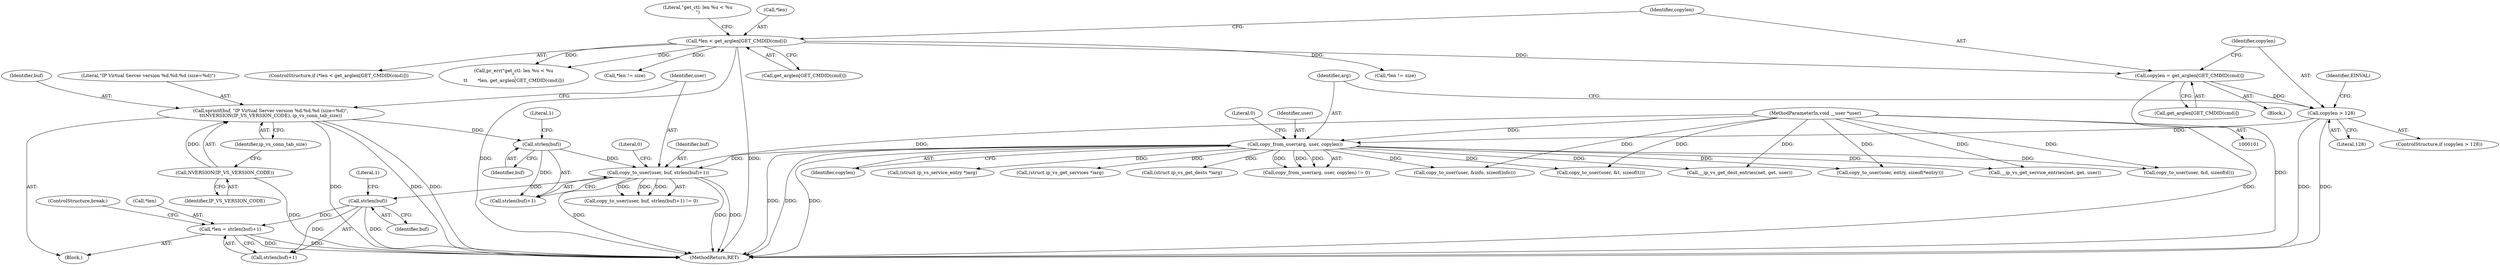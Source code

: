 digraph "0_linux_2d8a041b7bfe1097af21441cb77d6af95f4f4680@API" {
"1000339" [label="(Call,*len = strlen(buf)+1)"];
"1000343" [label="(Call,strlen(buf))"];
"1000325" [label="(Call,copy_to_user(user, buf, strlen(buf)+1))"];
"1000179" [label="(Call,copy_from_user(arg, user, copylen))"];
"1000104" [label="(MethodParameterIn,void __user *user)"];
"1000171" [label="(Call,copylen > 128)"];
"1000164" [label="(Call,copylen = get_arglen[GET_CMDID(cmd)])"];
"1000145" [label="(Call,*len < get_arglen[GET_CMDID(cmd)])"];
"1000329" [label="(Call,strlen(buf))"];
"1000317" [label="(Call,sprintf(buf, \"IP Virtual Server version %d.%d.%d (size=%d)\",\n\t\t\tNVERSION(IP_VS_VERSION_CODE), ip_vs_conn_tab_size))"];
"1000320" [label="(Call,NVERSION(IP_VS_VERSION_CODE))"];
"1000345" [label="(Literal,1)"];
"1000346" [label="(ControlStructure,break;)"];
"1000104" [label="(MethodParameterIn,void __user *user)"];
"1000153" [label="(Call,pr_err(\"get_ctl: len %u < %u\n\",\n\t\t       *len, get_arglen[GET_CMDID(cmd)]))"];
"1000342" [label="(Call,strlen(buf)+1)"];
"1000322" [label="(Identifier,ip_vs_conn_tab_size)"];
"1000340" [label="(Call,*len)"];
"1000330" [label="(Identifier,buf)"];
"1000476" [label="(Call,copy_to_user(user, entry, sizeof(*entry)))"];
"1000318" [label="(Identifier,buf)"];
"1000343" [label="(Call,strlen(buf))"];
"1000179" [label="(Call,copy_from_user(arg, user, copylen))"];
"1000148" [label="(Call,get_arglen[GET_CMDID(cmd)])"];
"1000172" [label="(Identifier,copylen)"];
"1000329" [label="(Call,strlen(buf))"];
"1000183" [label="(Literal,0)"];
"1000552" [label="(Call,copy_to_user(user, &t, sizeof(t)))"];
"1000317" [label="(Call,sprintf(buf, \"IP Virtual Server version %d.%d.%d (size=%d)\",\n\t\t\tNVERSION(IP_VS_VERSION_CODE), ip_vs_conn_tab_size))"];
"1000319" [label="(Literal,\"IP Virtual Server version %d.%d.%d (size=%d)\")"];
"1000326" [label="(Identifier,user)"];
"1000178" [label="(Call,copy_from_user(arg, user, copylen) != 0)"];
"1000145" [label="(Call,*len < get_arglen[GET_CMDID(cmd)])"];
"1000106" [label="(Block,)"];
"1000146" [label="(Call,*len)"];
"1000180" [label="(Identifier,arg)"];
"1000164" [label="(Call,copylen = get_arglen[GET_CMDID(cmd)])"];
"1000324" [label="(Call,copy_to_user(user, buf, strlen(buf)+1) != 0)"];
"1000171" [label="(Call,copylen > 128)"];
"1000325" [label="(Call,copy_to_user(user, buf, strlen(buf)+1))"];
"1000532" [label="(Call,__ip_vs_get_dest_entries(net, get, user))"];
"1000515" [label="(Call,*len != size)"];
"1000176" [label="(Identifier,EINVAL)"];
"1000575" [label="(MethodReturn,RET)"];
"1000286" [label="(Call,copy_to_user(user, &d, sizeof(d)))"];
"1000420" [label="(Call,__ip_vs_get_service_entries(net, get, user))"];
"1000181" [label="(Identifier,user)"];
"1000403" [label="(Call,*len != size)"];
"1000369" [label="(Call,copy_to_user(user, &info, sizeof(info)))"];
"1000144" [label="(ControlStructure,if (*len < get_arglen[GET_CMDID(cmd)]))"];
"1000315" [label="(Block,)"];
"1000321" [label="(Identifier,IP_VS_VERSION_CODE)"];
"1000344" [label="(Identifier,buf)"];
"1000154" [label="(Literal,\"get_ctl: len %u < %u\n\")"];
"1000182" [label="(Identifier,copylen)"];
"1000320" [label="(Call,NVERSION(IP_VS_VERSION_CODE))"];
"1000166" [label="(Call,get_arglen[GET_CMDID(cmd)])"];
"1000432" [label="(Call,(struct ip_vs_service_entry *)arg)"];
"1000387" [label="(Call,(struct ip_vs_get_services *)arg)"];
"1000328" [label="(Call,strlen(buf)+1)"];
"1000165" [label="(Identifier,copylen)"];
"1000339" [label="(Call,*len = strlen(buf)+1)"];
"1000327" [label="(Identifier,buf)"];
"1000170" [label="(ControlStructure,if (copylen > 128))"];
"1000173" [label="(Literal,128)"];
"1000331" [label="(Literal,1)"];
"1000332" [label="(Literal,0)"];
"1000499" [label="(Call,(struct ip_vs_get_dests *)arg)"];
"1000339" -> "1000315"  [label="AST: "];
"1000339" -> "1000342"  [label="CFG: "];
"1000340" -> "1000339"  [label="AST: "];
"1000342" -> "1000339"  [label="AST: "];
"1000346" -> "1000339"  [label="CFG: "];
"1000339" -> "1000575"  [label="DDG: "];
"1000339" -> "1000575"  [label="DDG: "];
"1000343" -> "1000339"  [label="DDG: "];
"1000343" -> "1000342"  [label="AST: "];
"1000343" -> "1000344"  [label="CFG: "];
"1000344" -> "1000343"  [label="AST: "];
"1000345" -> "1000343"  [label="CFG: "];
"1000343" -> "1000575"  [label="DDG: "];
"1000343" -> "1000342"  [label="DDG: "];
"1000325" -> "1000343"  [label="DDG: "];
"1000325" -> "1000324"  [label="AST: "];
"1000325" -> "1000328"  [label="CFG: "];
"1000326" -> "1000325"  [label="AST: "];
"1000327" -> "1000325"  [label="AST: "];
"1000328" -> "1000325"  [label="AST: "];
"1000332" -> "1000325"  [label="CFG: "];
"1000325" -> "1000575"  [label="DDG: "];
"1000325" -> "1000575"  [label="DDG: "];
"1000325" -> "1000575"  [label="DDG: "];
"1000325" -> "1000324"  [label="DDG: "];
"1000325" -> "1000324"  [label="DDG: "];
"1000325" -> "1000324"  [label="DDG: "];
"1000179" -> "1000325"  [label="DDG: "];
"1000104" -> "1000325"  [label="DDG: "];
"1000329" -> "1000325"  [label="DDG: "];
"1000179" -> "1000178"  [label="AST: "];
"1000179" -> "1000182"  [label="CFG: "];
"1000180" -> "1000179"  [label="AST: "];
"1000181" -> "1000179"  [label="AST: "];
"1000182" -> "1000179"  [label="AST: "];
"1000183" -> "1000179"  [label="CFG: "];
"1000179" -> "1000575"  [label="DDG: "];
"1000179" -> "1000575"  [label="DDG: "];
"1000179" -> "1000575"  [label="DDG: "];
"1000179" -> "1000178"  [label="DDG: "];
"1000179" -> "1000178"  [label="DDG: "];
"1000179" -> "1000178"  [label="DDG: "];
"1000104" -> "1000179"  [label="DDG: "];
"1000171" -> "1000179"  [label="DDG: "];
"1000179" -> "1000286"  [label="DDG: "];
"1000179" -> "1000369"  [label="DDG: "];
"1000179" -> "1000387"  [label="DDG: "];
"1000179" -> "1000420"  [label="DDG: "];
"1000179" -> "1000432"  [label="DDG: "];
"1000179" -> "1000476"  [label="DDG: "];
"1000179" -> "1000499"  [label="DDG: "];
"1000179" -> "1000532"  [label="DDG: "];
"1000179" -> "1000552"  [label="DDG: "];
"1000104" -> "1000101"  [label="AST: "];
"1000104" -> "1000575"  [label="DDG: "];
"1000104" -> "1000286"  [label="DDG: "];
"1000104" -> "1000369"  [label="DDG: "];
"1000104" -> "1000420"  [label="DDG: "];
"1000104" -> "1000476"  [label="DDG: "];
"1000104" -> "1000532"  [label="DDG: "];
"1000104" -> "1000552"  [label="DDG: "];
"1000171" -> "1000170"  [label="AST: "];
"1000171" -> "1000173"  [label="CFG: "];
"1000172" -> "1000171"  [label="AST: "];
"1000173" -> "1000171"  [label="AST: "];
"1000176" -> "1000171"  [label="CFG: "];
"1000180" -> "1000171"  [label="CFG: "];
"1000171" -> "1000575"  [label="DDG: "];
"1000171" -> "1000575"  [label="DDG: "];
"1000164" -> "1000171"  [label="DDG: "];
"1000164" -> "1000106"  [label="AST: "];
"1000164" -> "1000166"  [label="CFG: "];
"1000165" -> "1000164"  [label="AST: "];
"1000166" -> "1000164"  [label="AST: "];
"1000172" -> "1000164"  [label="CFG: "];
"1000164" -> "1000575"  [label="DDG: "];
"1000145" -> "1000164"  [label="DDG: "];
"1000145" -> "1000144"  [label="AST: "];
"1000145" -> "1000148"  [label="CFG: "];
"1000146" -> "1000145"  [label="AST: "];
"1000148" -> "1000145"  [label="AST: "];
"1000154" -> "1000145"  [label="CFG: "];
"1000165" -> "1000145"  [label="CFG: "];
"1000145" -> "1000575"  [label="DDG: "];
"1000145" -> "1000575"  [label="DDG: "];
"1000145" -> "1000153"  [label="DDG: "];
"1000145" -> "1000153"  [label="DDG: "];
"1000145" -> "1000403"  [label="DDG: "];
"1000145" -> "1000515"  [label="DDG: "];
"1000329" -> "1000328"  [label="AST: "];
"1000329" -> "1000330"  [label="CFG: "];
"1000330" -> "1000329"  [label="AST: "];
"1000331" -> "1000329"  [label="CFG: "];
"1000329" -> "1000328"  [label="DDG: "];
"1000317" -> "1000329"  [label="DDG: "];
"1000317" -> "1000315"  [label="AST: "];
"1000317" -> "1000322"  [label="CFG: "];
"1000318" -> "1000317"  [label="AST: "];
"1000319" -> "1000317"  [label="AST: "];
"1000320" -> "1000317"  [label="AST: "];
"1000322" -> "1000317"  [label="AST: "];
"1000326" -> "1000317"  [label="CFG: "];
"1000317" -> "1000575"  [label="DDG: "];
"1000317" -> "1000575"  [label="DDG: "];
"1000317" -> "1000575"  [label="DDG: "];
"1000320" -> "1000317"  [label="DDG: "];
"1000320" -> "1000321"  [label="CFG: "];
"1000321" -> "1000320"  [label="AST: "];
"1000322" -> "1000320"  [label="CFG: "];
"1000320" -> "1000575"  [label="DDG: "];
}
